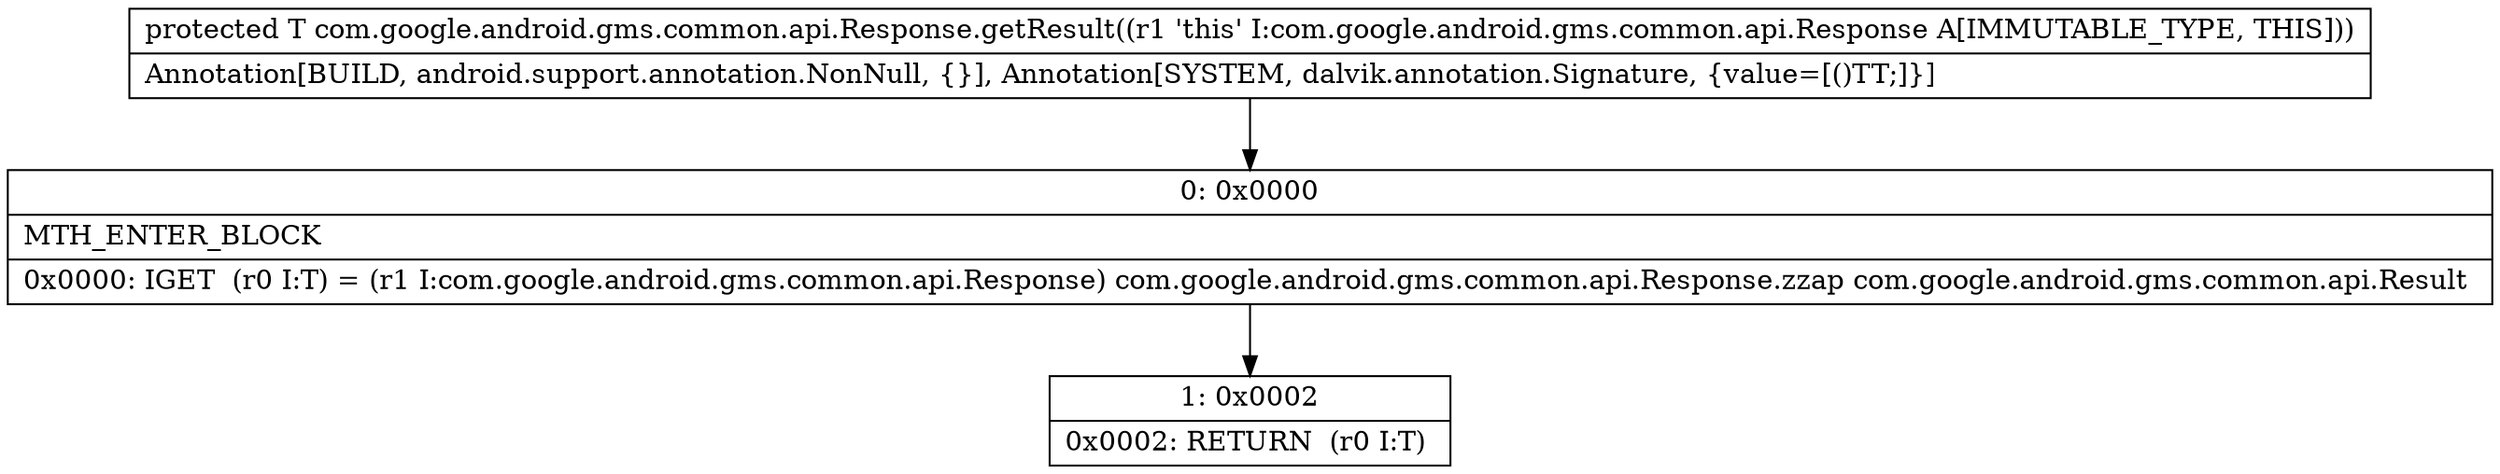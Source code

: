 digraph "CFG forcom.google.android.gms.common.api.Response.getResult()Lcom\/google\/android\/gms\/common\/api\/Result;" {
Node_0 [shape=record,label="{0\:\ 0x0000|MTH_ENTER_BLOCK\l|0x0000: IGET  (r0 I:T) = (r1 I:com.google.android.gms.common.api.Response) com.google.android.gms.common.api.Response.zzap com.google.android.gms.common.api.Result \l}"];
Node_1 [shape=record,label="{1\:\ 0x0002|0x0002: RETURN  (r0 I:T) \l}"];
MethodNode[shape=record,label="{protected T com.google.android.gms.common.api.Response.getResult((r1 'this' I:com.google.android.gms.common.api.Response A[IMMUTABLE_TYPE, THIS]))  | Annotation[BUILD, android.support.annotation.NonNull, \{\}], Annotation[SYSTEM, dalvik.annotation.Signature, \{value=[()TT;]\}]\l}"];
MethodNode -> Node_0;
Node_0 -> Node_1;
}

